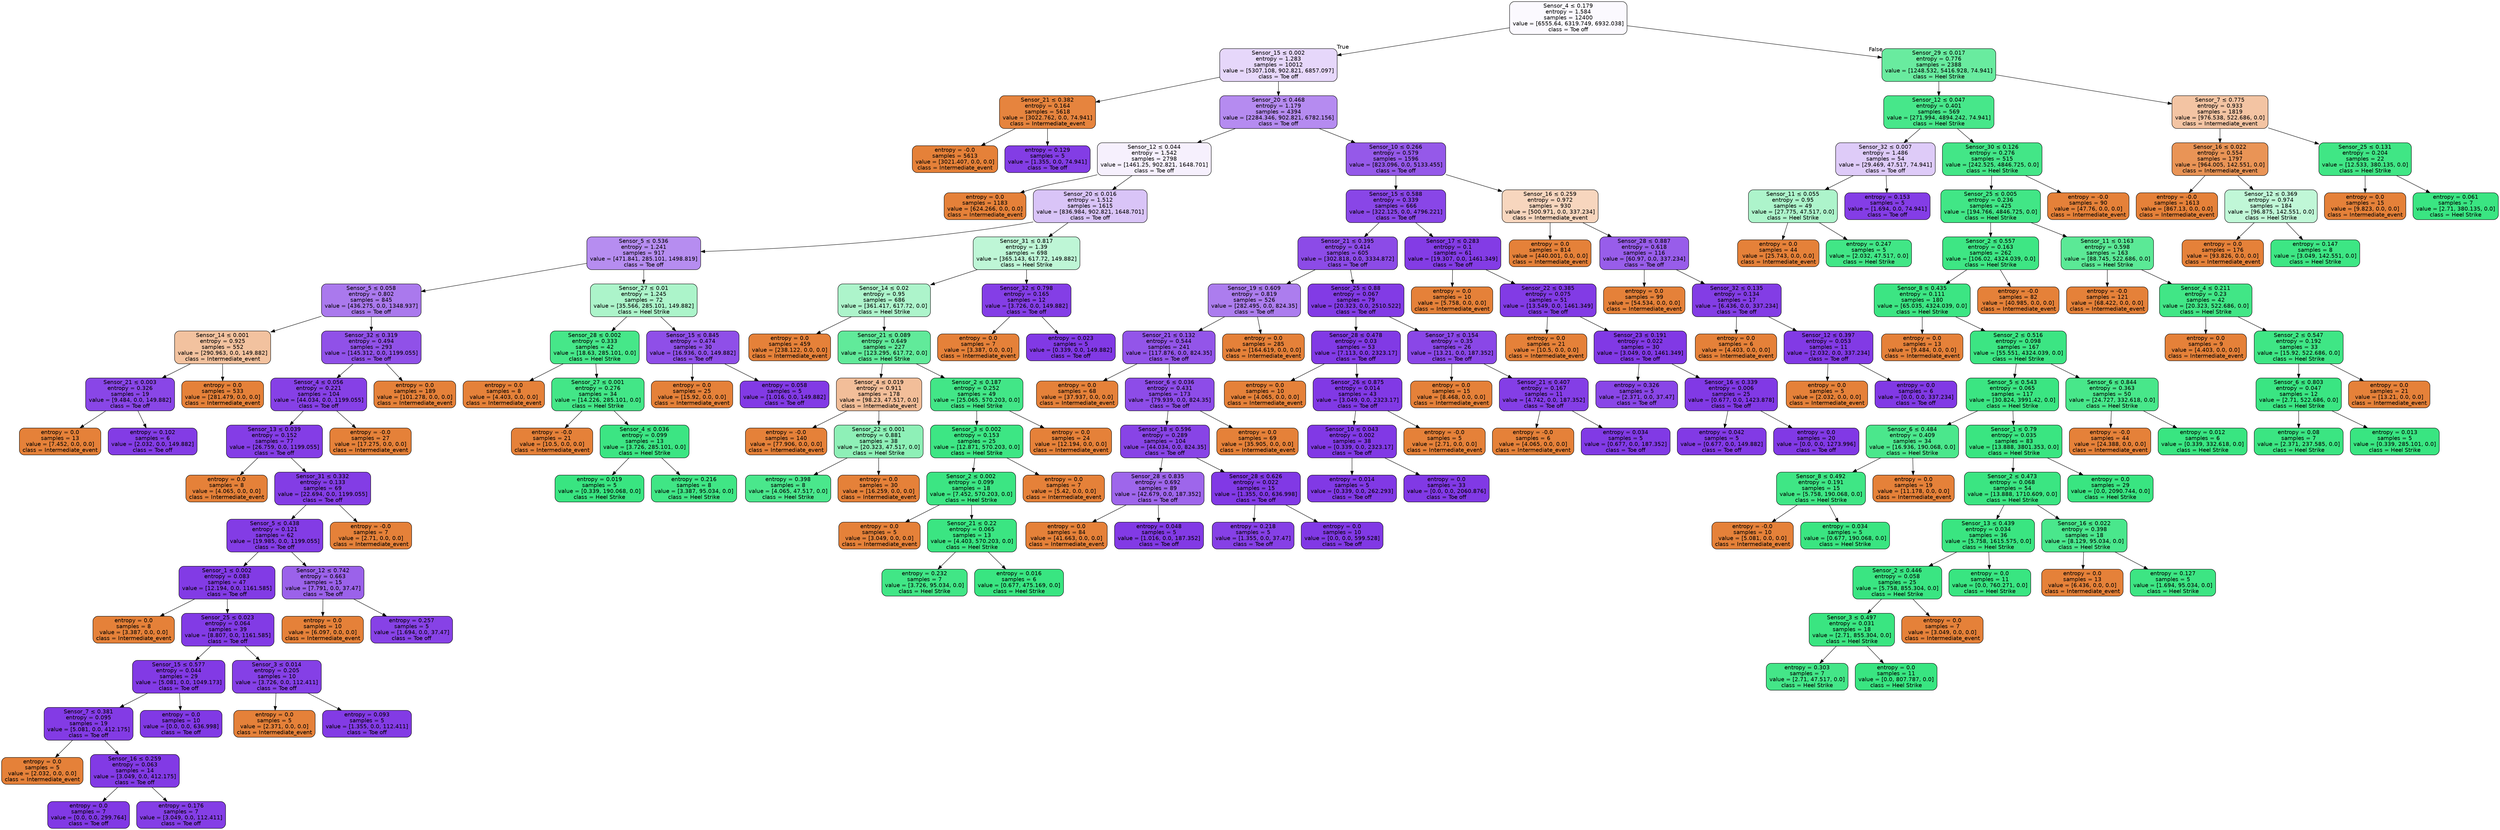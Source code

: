 digraph Tree {
node [shape=box, style="filled, rounded", color="black", fontname=helvetica] ;
edge [fontname=helvetica] ;
0 [label=<Sensor_4 &le; 0.179<br/>entropy = 1.584<br/>samples = 12400<br/>value = [6555.64, 6319.749, 6932.038]<br/>class = Toe off>, fillcolor="#fbf9fe"] ;
1 [label=<Sensor_15 &le; 0.002<br/>entropy = 1.283<br/>samples = 10012<br/>value = [5307.108, 902.821, 6857.097]<br/>class = Toe off>, fillcolor="#e6d7fa"] ;
0 -> 1 [labeldistance=2.5, labelangle=45, headlabel="True"] ;
2 [label=<Sensor_21 &le; 0.382<br/>entropy = 0.164<br/>samples = 5618<br/>value = [3022.762, 0.0, 74.941]<br/>class = Intermediate_event>, fillcolor="#e6843e"] ;
1 -> 2 ;
3 [label=<entropy = -0.0<br/>samples = 5613<br/>value = [3021.407, 0.0, 0.0]<br/>class = Intermediate_event>, fillcolor="#e58139"] ;
2 -> 3 ;
4 [label=<entropy = 0.129<br/>samples = 5<br/>value = [1.355, 0.0, 74.941]<br/>class = Toe off>, fillcolor="#833de5"] ;
2 -> 4 ;
5 [label=<Sensor_20 &le; 0.468<br/>entropy = 1.179<br/>samples = 4394<br/>value = [2284.346, 902.821, 6782.156]<br/>class = Toe off>, fillcolor="#b58bf0"] ;
1 -> 5 ;
6 [label=<Sensor_12 &le; 0.044<br/>entropy = 1.542<br/>samples = 2798<br/>value = [1461.25, 902.821, 1648.701]<br/>class = Toe off>, fillcolor="#f6f0fd"] ;
5 -> 6 ;
7 [label=<entropy = 0.0<br/>samples = 1183<br/>value = [624.266, 0.0, 0.0]<br/>class = Intermediate_event>, fillcolor="#e58139"] ;
6 -> 7 ;
8 [label=<Sensor_20 &le; 0.016<br/>entropy = 1.512<br/>samples = 1615<br/>value = [836.984, 902.821, 1648.701]<br/>class = Toe off>, fillcolor="#d9c4f7"] ;
6 -> 8 ;
9 [label=<Sensor_5 &le; 0.536<br/>entropy = 1.241<br/>samples = 917<br/>value = [471.841, 285.101, 1498.819]<br/>class = Toe off>, fillcolor="#b68df0"] ;
8 -> 9 ;
10 [label=<Sensor_5 &le; 0.058<br/>entropy = 0.802<br/>samples = 845<br/>value = [436.275, 0.0, 1348.937]<br/>class = Toe off>, fillcolor="#aa79ed"] ;
9 -> 10 ;
11 [label=<Sensor_14 &le; 0.001<br/>entropy = 0.925<br/>samples = 552<br/>value = [290.963, 0.0, 149.882]<br/>class = Intermediate_event>, fillcolor="#f2c29f"] ;
10 -> 11 ;
12 [label=<Sensor_21 &le; 0.003<br/>entropy = 0.326<br/>samples = 19<br/>value = [9.484, 0.0, 149.882]<br/>class = Toe off>, fillcolor="#8946e7"] ;
11 -> 12 ;
13 [label=<entropy = 0.0<br/>samples = 13<br/>value = [7.452, 0.0, 0.0]<br/>class = Intermediate_event>, fillcolor="#e58139"] ;
12 -> 13 ;
14 [label=<entropy = 0.102<br/>samples = 6<br/>value = [2.032, 0.0, 149.882]<br/>class = Toe off>, fillcolor="#833ce5"] ;
12 -> 14 ;
15 [label=<entropy = 0.0<br/>samples = 533<br/>value = [281.479, 0.0, 0.0]<br/>class = Intermediate_event>, fillcolor="#e58139"] ;
11 -> 15 ;
16 [label=<Sensor_32 &le; 0.319<br/>entropy = 0.494<br/>samples = 293<br/>value = [145.312, 0.0, 1199.055]<br/>class = Toe off>, fillcolor="#9051e8"] ;
10 -> 16 ;
17 [label=<Sensor_4 &le; 0.056<br/>entropy = 0.221<br/>samples = 104<br/>value = [44.034, 0.0, 1199.055]<br/>class = Toe off>, fillcolor="#8640e6"] ;
16 -> 17 ;
18 [label=<Sensor_13 &le; 0.039<br/>entropy = 0.152<br/>samples = 77<br/>value = [26.759, 0.0, 1199.055]<br/>class = Toe off>, fillcolor="#843de6"] ;
17 -> 18 ;
19 [label=<entropy = 0.0<br/>samples = 8<br/>value = [4.065, 0.0, 0.0]<br/>class = Intermediate_event>, fillcolor="#e58139"] ;
18 -> 19 ;
20 [label=<Sensor_31 &le; 0.332<br/>entropy = 0.133<br/>samples = 69<br/>value = [22.694, 0.0, 1199.055]<br/>class = Toe off>, fillcolor="#833de5"] ;
18 -> 20 ;
21 [label=<Sensor_5 &le; 0.438<br/>entropy = 0.121<br/>samples = 62<br/>value = [19.985, 0.0, 1199.055]<br/>class = Toe off>, fillcolor="#833ce5"] ;
20 -> 21 ;
22 [label=<Sensor_1 &le; 0.002<br/>entropy = 0.083<br/>samples = 47<br/>value = [12.194, 0.0, 1161.585]<br/>class = Toe off>, fillcolor="#823be5"] ;
21 -> 22 ;
23 [label=<entropy = 0.0<br/>samples = 8<br/>value = [3.387, 0.0, 0.0]<br/>class = Intermediate_event>, fillcolor="#e58139"] ;
22 -> 23 ;
24 [label=<Sensor_25 &le; 0.023<br/>entropy = 0.064<br/>samples = 39<br/>value = [8.807, 0.0, 1161.585]<br/>class = Toe off>, fillcolor="#823be5"] ;
22 -> 24 ;
25 [label=<Sensor_15 &le; 0.577<br/>entropy = 0.044<br/>samples = 29<br/>value = [5.081, 0.0, 1049.173]<br/>class = Toe off>, fillcolor="#823ae5"] ;
24 -> 25 ;
26 [label=<Sensor_7 &le; 0.381<br/>entropy = 0.095<br/>samples = 19<br/>value = [5.081, 0.0, 412.175]<br/>class = Toe off>, fillcolor="#833be5"] ;
25 -> 26 ;
27 [label=<entropy = 0.0<br/>samples = 5<br/>value = [2.032, 0.0, 0.0]<br/>class = Intermediate_event>, fillcolor="#e58139"] ;
26 -> 27 ;
28 [label=<Sensor_16 &le; 0.259<br/>entropy = 0.063<br/>samples = 14<br/>value = [3.049, 0.0, 412.175]<br/>class = Toe off>, fillcolor="#823ae5"] ;
26 -> 28 ;
29 [label=<entropy = 0.0<br/>samples = 7<br/>value = [0.0, 0.0, 299.764]<br/>class = Toe off>, fillcolor="#8139e5"] ;
28 -> 29 ;
30 [label=<entropy = 0.176<br/>samples = 7<br/>value = [3.049, 0.0, 112.411]<br/>class = Toe off>, fillcolor="#843ee6"] ;
28 -> 30 ;
31 [label=<entropy = 0.0<br/>samples = 10<br/>value = [0.0, 0.0, 636.998]<br/>class = Toe off>, fillcolor="#8139e5"] ;
25 -> 31 ;
32 [label=<Sensor_3 &le; 0.014<br/>entropy = 0.205<br/>samples = 10<br/>value = [3.726, 0.0, 112.411]<br/>class = Toe off>, fillcolor="#8540e6"] ;
24 -> 32 ;
33 [label=<entropy = 0.0<br/>samples = 5<br/>value = [2.371, 0.0, 0.0]<br/>class = Intermediate_event>, fillcolor="#e58139"] ;
32 -> 33 ;
34 [label=<entropy = 0.093<br/>samples = 5<br/>value = [1.355, 0.0, 112.411]<br/>class = Toe off>, fillcolor="#833be5"] ;
32 -> 34 ;
35 [label=<Sensor_12 &le; 0.742<br/>entropy = 0.663<br/>samples = 15<br/>value = [7.791, 0.0, 37.47]<br/>class = Toe off>, fillcolor="#9b62ea"] ;
21 -> 35 ;
36 [label=<entropy = 0.0<br/>samples = 10<br/>value = [6.097, 0.0, 0.0]<br/>class = Intermediate_event>, fillcolor="#e58139"] ;
35 -> 36 ;
37 [label=<entropy = 0.257<br/>samples = 5<br/>value = [1.694, 0.0, 37.47]<br/>class = Toe off>, fillcolor="#8742e6"] ;
35 -> 37 ;
38 [label=<entropy = -0.0<br/>samples = 7<br/>value = [2.71, 0.0, 0.0]<br/>class = Intermediate_event>, fillcolor="#e58139"] ;
20 -> 38 ;
39 [label=<entropy = -0.0<br/>samples = 27<br/>value = [17.275, 0.0, 0.0]<br/>class = Intermediate_event>, fillcolor="#e58139"] ;
17 -> 39 ;
40 [label=<entropy = 0.0<br/>samples = 189<br/>value = [101.278, 0.0, 0.0]<br/>class = Intermediate_event>, fillcolor="#e58139"] ;
16 -> 40 ;
41 [label=<Sensor_27 &le; 0.01<br/>entropy = 1.245<br/>samples = 72<br/>value = [35.566, 285.101, 149.882]<br/>class = Heel Strike>, fillcolor="#acf4ca"] ;
9 -> 41 ;
42 [label=<Sensor_28 &le; 0.002<br/>entropy = 0.333<br/>samples = 42<br/>value = [18.63, 285.101, 0.0]<br/>class = Heel Strike>, fillcolor="#46e789"] ;
41 -> 42 ;
43 [label=<entropy = 0.0<br/>samples = 8<br/>value = [4.403, 0.0, 0.0]<br/>class = Intermediate_event>, fillcolor="#e58139"] ;
42 -> 43 ;
44 [label=<Sensor_27 &le; 0.001<br/>entropy = 0.276<br/>samples = 34<br/>value = [14.226, 285.101, 0.0]<br/>class = Heel Strike>, fillcolor="#43e687"] ;
42 -> 44 ;
45 [label=<entropy = -0.0<br/>samples = 21<br/>value = [10.5, 0.0, 0.0]<br/>class = Intermediate_event>, fillcolor="#e58139"] ;
44 -> 45 ;
46 [label=<Sensor_4 &le; 0.036<br/>entropy = 0.099<br/>samples = 13<br/>value = [3.726, 285.101, 0.0]<br/>class = Heel Strike>, fillcolor="#3ce583"] ;
44 -> 46 ;
47 [label=<entropy = 0.019<br/>samples = 5<br/>value = [0.339, 190.068, 0.0]<br/>class = Heel Strike>, fillcolor="#39e581"] ;
46 -> 47 ;
48 [label=<entropy = 0.216<br/>samples = 8<br/>value = [3.387, 95.034, 0.0]<br/>class = Heel Strike>, fillcolor="#40e685"] ;
46 -> 48 ;
49 [label=<Sensor_15 &le; 0.845<br/>entropy = 0.474<br/>samples = 30<br/>value = [16.936, 0.0, 149.882]<br/>class = Toe off>, fillcolor="#8f4fe8"] ;
41 -> 49 ;
50 [label=<entropy = 0.0<br/>samples = 25<br/>value = [15.92, 0.0, 0.0]<br/>class = Intermediate_event>, fillcolor="#e58139"] ;
49 -> 50 ;
51 [label=<entropy = 0.058<br/>samples = 5<br/>value = [1.016, 0.0, 149.882]<br/>class = Toe off>, fillcolor="#823ae5"] ;
49 -> 51 ;
52 [label=<Sensor_31 &le; 0.817<br/>entropy = 1.39<br/>samples = 698<br/>value = [365.143, 617.72, 149.882]<br/>class = Heel Strike>, fillcolor="#bef6d6"] ;
8 -> 52 ;
53 [label=<Sensor_14 &le; 0.02<br/>entropy = 0.95<br/>samples = 686<br/>value = [361.417, 617.72, 0.0]<br/>class = Heel Strike>, fillcolor="#adf4cb"] ;
52 -> 53 ;
54 [label=<entropy = 0.0<br/>samples = 459<br/>value = [238.122, 0.0, 0.0]<br/>class = Intermediate_event>, fillcolor="#e58139"] ;
53 -> 54 ;
55 [label=<Sensor_21 &le; 0.089<br/>entropy = 0.649<br/>samples = 227<br/>value = [123.295, 617.72, 0.0]<br/>class = Heel Strike>, fillcolor="#61ea9a"] ;
53 -> 55 ;
56 [label=<Sensor_4 &le; 0.019<br/>entropy = 0.911<br/>samples = 178<br/>value = [98.23, 47.517, 0.0]<br/>class = Intermediate_event>, fillcolor="#f2be99"] ;
55 -> 56 ;
57 [label=<entropy = -0.0<br/>samples = 140<br/>value = [77.906, 0.0, 0.0]<br/>class = Intermediate_event>, fillcolor="#e58139"] ;
56 -> 57 ;
58 [label=<Sensor_22 &le; 0.001<br/>entropy = 0.881<br/>samples = 38<br/>value = [20.323, 47.517, 0.0]<br/>class = Heel Strike>, fillcolor="#8ef0b7"] ;
56 -> 58 ;
59 [label=<entropy = 0.398<br/>samples = 8<br/>value = [4.065, 47.517, 0.0]<br/>class = Heel Strike>, fillcolor="#4ae78c"] ;
58 -> 59 ;
60 [label=<entropy = 0.0<br/>samples = 30<br/>value = [16.259, 0.0, 0.0]<br/>class = Intermediate_event>, fillcolor="#e58139"] ;
58 -> 60 ;
61 [label=<Sensor_2 &le; 0.187<br/>entropy = 0.252<br/>samples = 49<br/>value = [25.065, 570.203, 0.0]<br/>class = Heel Strike>, fillcolor="#42e687"] ;
55 -> 61 ;
62 [label=<Sensor_3 &le; 0.002<br/>entropy = 0.153<br/>samples = 25<br/>value = [12.871, 570.203, 0.0]<br/>class = Heel Strike>, fillcolor="#3de684"] ;
61 -> 62 ;
63 [label=<Sensor_2 &le; 0.002<br/>entropy = 0.099<br/>samples = 18<br/>value = [7.452, 570.203, 0.0]<br/>class = Heel Strike>, fillcolor="#3ce583"] ;
62 -> 63 ;
64 [label=<entropy = 0.0<br/>samples = 5<br/>value = [3.049, 0.0, 0.0]<br/>class = Intermediate_event>, fillcolor="#e58139"] ;
63 -> 64 ;
65 [label=<Sensor_21 &le; 0.22<br/>entropy = 0.065<br/>samples = 13<br/>value = [4.403, 570.203, 0.0]<br/>class = Heel Strike>, fillcolor="#3be582"] ;
63 -> 65 ;
66 [label=<entropy = 0.232<br/>samples = 7<br/>value = [3.726, 95.034, 0.0]<br/>class = Heel Strike>, fillcolor="#41e686"] ;
65 -> 66 ;
67 [label=<entropy = 0.016<br/>samples = 6<br/>value = [0.677, 475.169, 0.0]<br/>class = Heel Strike>, fillcolor="#39e581"] ;
65 -> 67 ;
68 [label=<entropy = 0.0<br/>samples = 7<br/>value = [5.42, 0.0, 0.0]<br/>class = Intermediate_event>, fillcolor="#e58139"] ;
62 -> 68 ;
69 [label=<entropy = 0.0<br/>samples = 24<br/>value = [12.194, 0.0, 0.0]<br/>class = Intermediate_event>, fillcolor="#e58139"] ;
61 -> 69 ;
70 [label=<Sensor_32 &le; 0.798<br/>entropy = 0.165<br/>samples = 12<br/>value = [3.726, 0.0, 149.882]<br/>class = Toe off>, fillcolor="#843ee6"] ;
52 -> 70 ;
71 [label=<entropy = 0.0<br/>samples = 7<br/>value = [3.387, 0.0, 0.0]<br/>class = Intermediate_event>, fillcolor="#e58139"] ;
70 -> 71 ;
72 [label=<entropy = 0.023<br/>samples = 5<br/>value = [0.339, 0.0, 149.882]<br/>class = Toe off>, fillcolor="#8139e5"] ;
70 -> 72 ;
73 [label=<Sensor_10 &le; 0.266<br/>entropy = 0.579<br/>samples = 1596<br/>value = [823.096, 0.0, 5133.455]<br/>class = Toe off>, fillcolor="#9559e9"] ;
5 -> 73 ;
74 [label=<Sensor_15 &le; 0.588<br/>entropy = 0.339<br/>samples = 666<br/>value = [322.125, 0.0, 4796.221]<br/>class = Toe off>, fillcolor="#8946e7"] ;
73 -> 74 ;
75 [label=<Sensor_21 &le; 0.395<br/>entropy = 0.414<br/>samples = 605<br/>value = [302.818, 0.0, 3334.872]<br/>class = Toe off>, fillcolor="#8c4be7"] ;
74 -> 75 ;
76 [label=<Sensor_19 &le; 0.609<br/>entropy = 0.819<br/>samples = 526<br/>value = [282.495, 0.0, 824.35]<br/>class = Toe off>, fillcolor="#ac7dee"] ;
75 -> 76 ;
77 [label=<Sensor_21 &le; 0.132<br/>entropy = 0.544<br/>samples = 241<br/>value = [117.876, 0.0, 824.35]<br/>class = Toe off>, fillcolor="#9355e9"] ;
76 -> 77 ;
78 [label=<entropy = 0.0<br/>samples = 68<br/>value = [37.937, 0.0, 0.0]<br/>class = Intermediate_event>, fillcolor="#e58139"] ;
77 -> 78 ;
79 [label=<Sensor_6 &le; 0.036<br/>entropy = 0.431<br/>samples = 173<br/>value = [79.939, 0.0, 824.35]<br/>class = Toe off>, fillcolor="#8d4ce8"] ;
77 -> 79 ;
80 [label=<Sensor_18 &le; 0.596<br/>entropy = 0.289<br/>samples = 104<br/>value = [44.034, 0.0, 824.35]<br/>class = Toe off>, fillcolor="#8844e6"] ;
79 -> 80 ;
81 [label=<Sensor_28 &le; 0.835<br/>entropy = 0.692<br/>samples = 89<br/>value = [42.679, 0.0, 187.352]<br/>class = Toe off>, fillcolor="#9e66eb"] ;
80 -> 81 ;
82 [label=<entropy = 0.0<br/>samples = 84<br/>value = [41.663, 0.0, 0.0]<br/>class = Intermediate_event>, fillcolor="#e58139"] ;
81 -> 82 ;
83 [label=<entropy = 0.048<br/>samples = 5<br/>value = [1.016, 0.0, 187.352]<br/>class = Toe off>, fillcolor="#823ae5"] ;
81 -> 83 ;
84 [label=<Sensor_28 &le; 0.626<br/>entropy = 0.022<br/>samples = 15<br/>value = [1.355, 0.0, 636.998]<br/>class = Toe off>, fillcolor="#8139e5"] ;
80 -> 84 ;
85 [label=<entropy = 0.218<br/>samples = 5<br/>value = [1.355, 0.0, 37.47]<br/>class = Toe off>, fillcolor="#8640e6"] ;
84 -> 85 ;
86 [label=<entropy = 0.0<br/>samples = 10<br/>value = [0.0, 0.0, 599.528]<br/>class = Toe off>, fillcolor="#8139e5"] ;
84 -> 86 ;
87 [label=<entropy = 0.0<br/>samples = 69<br/>value = [35.905, 0.0, 0.0]<br/>class = Intermediate_event>, fillcolor="#e58139"] ;
79 -> 87 ;
88 [label=<entropy = 0.0<br/>samples = 285<br/>value = [164.619, 0.0, 0.0]<br/>class = Intermediate_event>, fillcolor="#e58139"] ;
76 -> 88 ;
89 [label=<Sensor_25 &le; 0.88<br/>entropy = 0.067<br/>samples = 79<br/>value = [20.323, 0.0, 2510.522]<br/>class = Toe off>, fillcolor="#823be5"] ;
75 -> 89 ;
90 [label=<Sensor_28 &le; 0.478<br/>entropy = 0.03<br/>samples = 53<br/>value = [7.113, 0.0, 2323.17]<br/>class = Toe off>, fillcolor="#813ae5"] ;
89 -> 90 ;
91 [label=<entropy = 0.0<br/>samples = 10<br/>value = [4.065, 0.0, 0.0]<br/>class = Intermediate_event>, fillcolor="#e58139"] ;
90 -> 91 ;
92 [label=<Sensor_26 &le; 0.875<br/>entropy = 0.014<br/>samples = 43<br/>value = [3.049, 0.0, 2323.17]<br/>class = Toe off>, fillcolor="#8139e5"] ;
90 -> 92 ;
93 [label=<Sensor_10 &le; 0.043<br/>entropy = 0.002<br/>samples = 38<br/>value = [0.339, 0.0, 2323.17]<br/>class = Toe off>, fillcolor="#8139e5"] ;
92 -> 93 ;
94 [label=<entropy = 0.014<br/>samples = 5<br/>value = [0.339, 0.0, 262.293]<br/>class = Toe off>, fillcolor="#8139e5"] ;
93 -> 94 ;
95 [label=<entropy = 0.0<br/>samples = 33<br/>value = [0.0, 0.0, 2060.876]<br/>class = Toe off>, fillcolor="#8139e5"] ;
93 -> 95 ;
96 [label=<entropy = -0.0<br/>samples = 5<br/>value = [2.71, 0.0, 0.0]<br/>class = Intermediate_event>, fillcolor="#e58139"] ;
92 -> 96 ;
97 [label=<Sensor_17 &le; 0.154<br/>entropy = 0.35<br/>samples = 26<br/>value = [13.21, 0.0, 187.352]<br/>class = Toe off>, fillcolor="#8a47e7"] ;
89 -> 97 ;
98 [label=<entropy = 0.0<br/>samples = 15<br/>value = [8.468, 0.0, 0.0]<br/>class = Intermediate_event>, fillcolor="#e58139"] ;
97 -> 98 ;
99 [label=<Sensor_21 &le; 0.407<br/>entropy = 0.167<br/>samples = 11<br/>value = [4.742, 0.0, 187.352]<br/>class = Toe off>, fillcolor="#843ee6"] ;
97 -> 99 ;
100 [label=<entropy = -0.0<br/>samples = 6<br/>value = [4.065, 0.0, 0.0]<br/>class = Intermediate_event>, fillcolor="#e58139"] ;
99 -> 100 ;
101 [label=<entropy = 0.034<br/>samples = 5<br/>value = [0.677, 0.0, 187.352]<br/>class = Toe off>, fillcolor="#813ae5"] ;
99 -> 101 ;
102 [label=<Sensor_17 &le; 0.283<br/>entropy = 0.1<br/>samples = 61<br/>value = [19.307, 0.0, 1461.349]<br/>class = Toe off>, fillcolor="#833ce5"] ;
74 -> 102 ;
103 [label=<entropy = 0.0<br/>samples = 10<br/>value = [5.758, 0.0, 0.0]<br/>class = Intermediate_event>, fillcolor="#e58139"] ;
102 -> 103 ;
104 [label=<Sensor_22 &le; 0.385<br/>entropy = 0.075<br/>samples = 51<br/>value = [13.549, 0.0, 1461.349]<br/>class = Toe off>, fillcolor="#823be5"] ;
102 -> 104 ;
105 [label=<entropy = 0.0<br/>samples = 21<br/>value = [10.5, 0.0, 0.0]<br/>class = Intermediate_event>, fillcolor="#e58139"] ;
104 -> 105 ;
106 [label=<Sensor_23 &le; 0.191<br/>entropy = 0.022<br/>samples = 30<br/>value = [3.049, 0.0, 1461.349]<br/>class = Toe off>, fillcolor="#8139e5"] ;
104 -> 106 ;
107 [label=<entropy = 0.326<br/>samples = 5<br/>value = [2.371, 0.0, 37.47]<br/>class = Toe off>, fillcolor="#8946e7"] ;
106 -> 107 ;
108 [label=<Sensor_16 &le; 0.339<br/>entropy = 0.006<br/>samples = 25<br/>value = [0.677, 0.0, 1423.878]<br/>class = Toe off>, fillcolor="#8139e5"] ;
106 -> 108 ;
109 [label=<entropy = 0.042<br/>samples = 5<br/>value = [0.677, 0.0, 149.882]<br/>class = Toe off>, fillcolor="#823ae5"] ;
108 -> 109 ;
110 [label=<entropy = 0.0<br/>samples = 20<br/>value = [0.0, 0.0, 1273.996]<br/>class = Toe off>, fillcolor="#8139e5"] ;
108 -> 110 ;
111 [label=<Sensor_16 &le; 0.259<br/>entropy = 0.972<br/>samples = 930<br/>value = [500.971, 0.0, 337.234]<br/>class = Intermediate_event>, fillcolor="#f7d6be"] ;
73 -> 111 ;
112 [label=<entropy = 0.0<br/>samples = 814<br/>value = [440.001, 0.0, 0.0]<br/>class = Intermediate_event>, fillcolor="#e58139"] ;
111 -> 112 ;
113 [label=<Sensor_28 &le; 0.887<br/>entropy = 0.618<br/>samples = 116<br/>value = [60.97, 0.0, 337.234]<br/>class = Toe off>, fillcolor="#985dea"] ;
111 -> 113 ;
114 [label=<entropy = 0.0<br/>samples = 99<br/>value = [54.534, 0.0, 0.0]<br/>class = Intermediate_event>, fillcolor="#e58139"] ;
113 -> 114 ;
115 [label=<Sensor_32 &le; 0.135<br/>entropy = 0.134<br/>samples = 17<br/>value = [6.436, 0.0, 337.234]<br/>class = Toe off>, fillcolor="#833de5"] ;
113 -> 115 ;
116 [label=<entropy = 0.0<br/>samples = 6<br/>value = [4.403, 0.0, 0.0]<br/>class = Intermediate_event>, fillcolor="#e58139"] ;
115 -> 116 ;
117 [label=<Sensor_12 &le; 0.397<br/>entropy = 0.053<br/>samples = 11<br/>value = [2.032, 0.0, 337.234]<br/>class = Toe off>, fillcolor="#823ae5"] ;
115 -> 117 ;
118 [label=<entropy = 0.0<br/>samples = 5<br/>value = [2.032, 0.0, 0.0]<br/>class = Intermediate_event>, fillcolor="#e58139"] ;
117 -> 118 ;
119 [label=<entropy = 0.0<br/>samples = 6<br/>value = [0.0, 0.0, 337.234]<br/>class = Toe off>, fillcolor="#8139e5"] ;
117 -> 119 ;
120 [label=<Sensor_29 &le; 0.017<br/>entropy = 0.776<br/>samples = 2388<br/>value = [1248.532, 5416.928, 74.941]<br/>class = Heel Strike>, fillcolor="#69eb9f"] ;
0 -> 120 [labeldistance=2.5, labelangle=-45, headlabel="False"] ;
121 [label=<Sensor_12 &le; 0.047<br/>entropy = 0.401<br/>samples = 569<br/>value = [271.994, 4894.242, 74.941]<br/>class = Heel Strike>, fillcolor="#47e78a"] ;
120 -> 121 ;
122 [label=<Sensor_32 &le; 0.007<br/>entropy = 1.486<br/>samples = 54<br/>value = [29.469, 47.517, 74.941]<br/>class = Toe off>, fillcolor="#decbf8"] ;
121 -> 122 ;
123 [label=<Sensor_11 &le; 0.055<br/>entropy = 0.95<br/>samples = 49<br/>value = [27.775, 47.517, 0.0]<br/>class = Heel Strike>, fillcolor="#adf4cb"] ;
122 -> 123 ;
124 [label=<entropy = 0.0<br/>samples = 44<br/>value = [25.743, 0.0, 0.0]<br/>class = Intermediate_event>, fillcolor="#e58139"] ;
123 -> 124 ;
125 [label=<entropy = 0.247<br/>samples = 5<br/>value = [2.032, 47.517, 0.0]<br/>class = Heel Strike>, fillcolor="#41e686"] ;
123 -> 125 ;
126 [label=<entropy = 0.153<br/>samples = 5<br/>value = [1.694, 0.0, 74.941]<br/>class = Toe off>, fillcolor="#843de6"] ;
122 -> 126 ;
127 [label=<Sensor_30 &le; 0.126<br/>entropy = 0.276<br/>samples = 515<br/>value = [242.525, 4846.725, 0.0]<br/>class = Heel Strike>, fillcolor="#43e687"] ;
121 -> 127 ;
128 [label=<Sensor_25 &le; 0.005<br/>entropy = 0.236<br/>samples = 425<br/>value = [194.766, 4846.725, 0.0]<br/>class = Heel Strike>, fillcolor="#41e686"] ;
127 -> 128 ;
129 [label=<Sensor_2 &le; 0.557<br/>entropy = 0.163<br/>samples = 262<br/>value = [106.02, 4324.039, 0.0]<br/>class = Heel Strike>, fillcolor="#3ee684"] ;
128 -> 129 ;
130 [label=<Sensor_8 &le; 0.435<br/>entropy = 0.111<br/>samples = 180<br/>value = [65.035, 4324.039, 0.0]<br/>class = Heel Strike>, fillcolor="#3ce583"] ;
129 -> 130 ;
131 [label=<entropy = 0.0<br/>samples = 13<br/>value = [9.484, 0.0, 0.0]<br/>class = Intermediate_event>, fillcolor="#e58139"] ;
130 -> 131 ;
132 [label=<Sensor_2 &le; 0.516<br/>entropy = 0.098<br/>samples = 167<br/>value = [55.551, 4324.039, 0.0]<br/>class = Heel Strike>, fillcolor="#3ce583"] ;
130 -> 132 ;
133 [label=<Sensor_5 &le; 0.543<br/>entropy = 0.065<br/>samples = 117<br/>value = [30.824, 3991.42, 0.0]<br/>class = Heel Strike>, fillcolor="#3be582"] ;
132 -> 133 ;
134 [label=<Sensor_6 &le; 0.484<br/>entropy = 0.409<br/>samples = 34<br/>value = [16.936, 190.068, 0.0]<br/>class = Heel Strike>, fillcolor="#4be78c"] ;
133 -> 134 ;
135 [label=<Sensor_8 &le; 0.492<br/>entropy = 0.191<br/>samples = 15<br/>value = [5.758, 190.068, 0.0]<br/>class = Heel Strike>, fillcolor="#3fe685"] ;
134 -> 135 ;
136 [label=<entropy = -0.0<br/>samples = 10<br/>value = [5.081, 0.0, 0.0]<br/>class = Intermediate_event>, fillcolor="#e58139"] ;
135 -> 136 ;
137 [label=<entropy = 0.034<br/>samples = 5<br/>value = [0.677, 190.068, 0.0]<br/>class = Heel Strike>, fillcolor="#3ae581"] ;
135 -> 137 ;
138 [label=<entropy = 0.0<br/>samples = 19<br/>value = [11.178, 0.0, 0.0]<br/>class = Intermediate_event>, fillcolor="#e58139"] ;
134 -> 138 ;
139 [label=<Sensor_1 &le; 0.79<br/>entropy = 0.035<br/>samples = 83<br/>value = [13.888, 3801.353, 0.0]<br/>class = Heel Strike>, fillcolor="#3ae581"] ;
133 -> 139 ;
140 [label=<Sensor_2 &le; 0.473<br/>entropy = 0.068<br/>samples = 54<br/>value = [13.888, 1710.609, 0.0]<br/>class = Heel Strike>, fillcolor="#3be582"] ;
139 -> 140 ;
141 [label=<Sensor_13 &le; 0.439<br/>entropy = 0.034<br/>samples = 36<br/>value = [5.758, 1615.575, 0.0]<br/>class = Heel Strike>, fillcolor="#3ae581"] ;
140 -> 141 ;
142 [label=<Sensor_2 &le; 0.446<br/>entropy = 0.058<br/>samples = 25<br/>value = [5.758, 855.304, 0.0]<br/>class = Heel Strike>, fillcolor="#3ae582"] ;
141 -> 142 ;
143 [label=<Sensor_3 &le; 0.497<br/>entropy = 0.031<br/>samples = 18<br/>value = [2.71, 855.304, 0.0]<br/>class = Heel Strike>, fillcolor="#3ae581"] ;
142 -> 143 ;
144 [label=<entropy = 0.303<br/>samples = 7<br/>value = [2.71, 47.517, 0.0]<br/>class = Heel Strike>, fillcolor="#44e688"] ;
143 -> 144 ;
145 [label=<entropy = 0.0<br/>samples = 11<br/>value = [0.0, 807.787, 0.0]<br/>class = Heel Strike>, fillcolor="#39e581"] ;
143 -> 145 ;
146 [label=<entropy = 0.0<br/>samples = 7<br/>value = [3.049, 0.0, 0.0]<br/>class = Intermediate_event>, fillcolor="#e58139"] ;
142 -> 146 ;
147 [label=<entropy = 0.0<br/>samples = 11<br/>value = [0.0, 760.271, 0.0]<br/>class = Heel Strike>, fillcolor="#39e581"] ;
141 -> 147 ;
148 [label=<Sensor_16 &le; 0.022<br/>entropy = 0.398<br/>samples = 18<br/>value = [8.129, 95.034, 0.0]<br/>class = Heel Strike>, fillcolor="#4ae78c"] ;
140 -> 148 ;
149 [label=<entropy = 0.0<br/>samples = 13<br/>value = [6.436, 0.0, 0.0]<br/>class = Intermediate_event>, fillcolor="#e58139"] ;
148 -> 149 ;
150 [label=<entropy = 0.127<br/>samples = 5<br/>value = [1.694, 95.034, 0.0]<br/>class = Heel Strike>, fillcolor="#3de583"] ;
148 -> 150 ;
151 [label=<entropy = 0.0<br/>samples = 29<br/>value = [0.0, 2090.744, 0.0]<br/>class = Heel Strike>, fillcolor="#39e581"] ;
139 -> 151 ;
152 [label=<Sensor_6 &le; 0.844<br/>entropy = 0.363<br/>samples = 50<br/>value = [24.727, 332.618, 0.0]<br/>class = Heel Strike>, fillcolor="#48e78a"] ;
132 -> 152 ;
153 [label=<entropy = -0.0<br/>samples = 44<br/>value = [24.388, 0.0, 0.0]<br/>class = Intermediate_event>, fillcolor="#e58139"] ;
152 -> 153 ;
154 [label=<entropy = 0.012<br/>samples = 6<br/>value = [0.339, 332.618, 0.0]<br/>class = Heel Strike>, fillcolor="#39e581"] ;
152 -> 154 ;
155 [label=<entropy = -0.0<br/>samples = 82<br/>value = [40.985, 0.0, 0.0]<br/>class = Intermediate_event>, fillcolor="#e58139"] ;
129 -> 155 ;
156 [label=<Sensor_11 &le; 0.163<br/>entropy = 0.598<br/>samples = 163<br/>value = [88.745, 522.686, 0.0]<br/>class = Heel Strike>, fillcolor="#5be996"] ;
128 -> 156 ;
157 [label=<entropy = -0.0<br/>samples = 121<br/>value = [68.422, 0.0, 0.0]<br/>class = Intermediate_event>, fillcolor="#e58139"] ;
156 -> 157 ;
158 [label=<Sensor_4 &le; 0.211<br/>entropy = 0.23<br/>samples = 42<br/>value = [20.323, 522.686, 0.0]<br/>class = Heel Strike>, fillcolor="#41e686"] ;
156 -> 158 ;
159 [label=<entropy = 0.0<br/>samples = 9<br/>value = [4.403, 0.0, 0.0]<br/>class = Intermediate_event>, fillcolor="#e58139"] ;
158 -> 159 ;
160 [label=<Sensor_2 &le; 0.547<br/>entropy = 0.192<br/>samples = 33<br/>value = [15.92, 522.686, 0.0]<br/>class = Heel Strike>, fillcolor="#3fe685"] ;
158 -> 160 ;
161 [label=<Sensor_6 &le; 0.803<br/>entropy = 0.047<br/>samples = 12<br/>value = [2.71, 522.686, 0.0]<br/>class = Heel Strike>, fillcolor="#3ae582"] ;
160 -> 161 ;
162 [label=<entropy = 0.08<br/>samples = 7<br/>value = [2.371, 237.585, 0.0]<br/>class = Heel Strike>, fillcolor="#3be582"] ;
161 -> 162 ;
163 [label=<entropy = 0.013<br/>samples = 5<br/>value = [0.339, 285.101, 0.0]<br/>class = Heel Strike>, fillcolor="#39e581"] ;
161 -> 163 ;
164 [label=<entropy = 0.0<br/>samples = 21<br/>value = [13.21, 0.0, 0.0]<br/>class = Intermediate_event>, fillcolor="#e58139"] ;
160 -> 164 ;
165 [label=<entropy = -0.0<br/>samples = 90<br/>value = [47.76, 0.0, 0.0]<br/>class = Intermediate_event>, fillcolor="#e58139"] ;
127 -> 165 ;
166 [label=<Sensor_7 &le; 0.775<br/>entropy = 0.933<br/>samples = 1819<br/>value = [976.538, 522.686, 0.0]<br/>class = Intermediate_event>, fillcolor="#f3c4a3"] ;
120 -> 166 ;
167 [label=<Sensor_16 &le; 0.022<br/>entropy = 0.554<br/>samples = 1797<br/>value = [964.005, 142.551, 0.0]<br/>class = Intermediate_event>, fillcolor="#e99456"] ;
166 -> 167 ;
168 [label=<entropy = -0.0<br/>samples = 1613<br/>value = [867.13, 0.0, 0.0]<br/>class = Intermediate_event>, fillcolor="#e58139"] ;
167 -> 168 ;
169 [label=<Sensor_12 &le; 0.369<br/>entropy = 0.974<br/>samples = 184<br/>value = [96.875, 142.551, 0.0]<br/>class = Heel Strike>, fillcolor="#c0f7d7"] ;
167 -> 169 ;
170 [label=<entropy = 0.0<br/>samples = 176<br/>value = [93.826, 0.0, 0.0]<br/>class = Intermediate_event>, fillcolor="#e58139"] ;
169 -> 170 ;
171 [label=<entropy = 0.147<br/>samples = 8<br/>value = [3.049, 142.551, 0.0]<br/>class = Heel Strike>, fillcolor="#3de684"] ;
169 -> 171 ;
172 [label=<Sensor_25 &le; 0.131<br/>entropy = 0.204<br/>samples = 22<br/>value = [12.533, 380.135, 0.0]<br/>class = Heel Strike>, fillcolor="#40e685"] ;
166 -> 172 ;
173 [label=<entropy = 0.0<br/>samples = 15<br/>value = [9.823, 0.0, 0.0]<br/>class = Intermediate_event>, fillcolor="#e58139"] ;
172 -> 173 ;
174 [label=<entropy = 0.061<br/>samples = 7<br/>value = [2.71, 380.135, 0.0]<br/>class = Heel Strike>, fillcolor="#3ae582"] ;
172 -> 174 ;
}